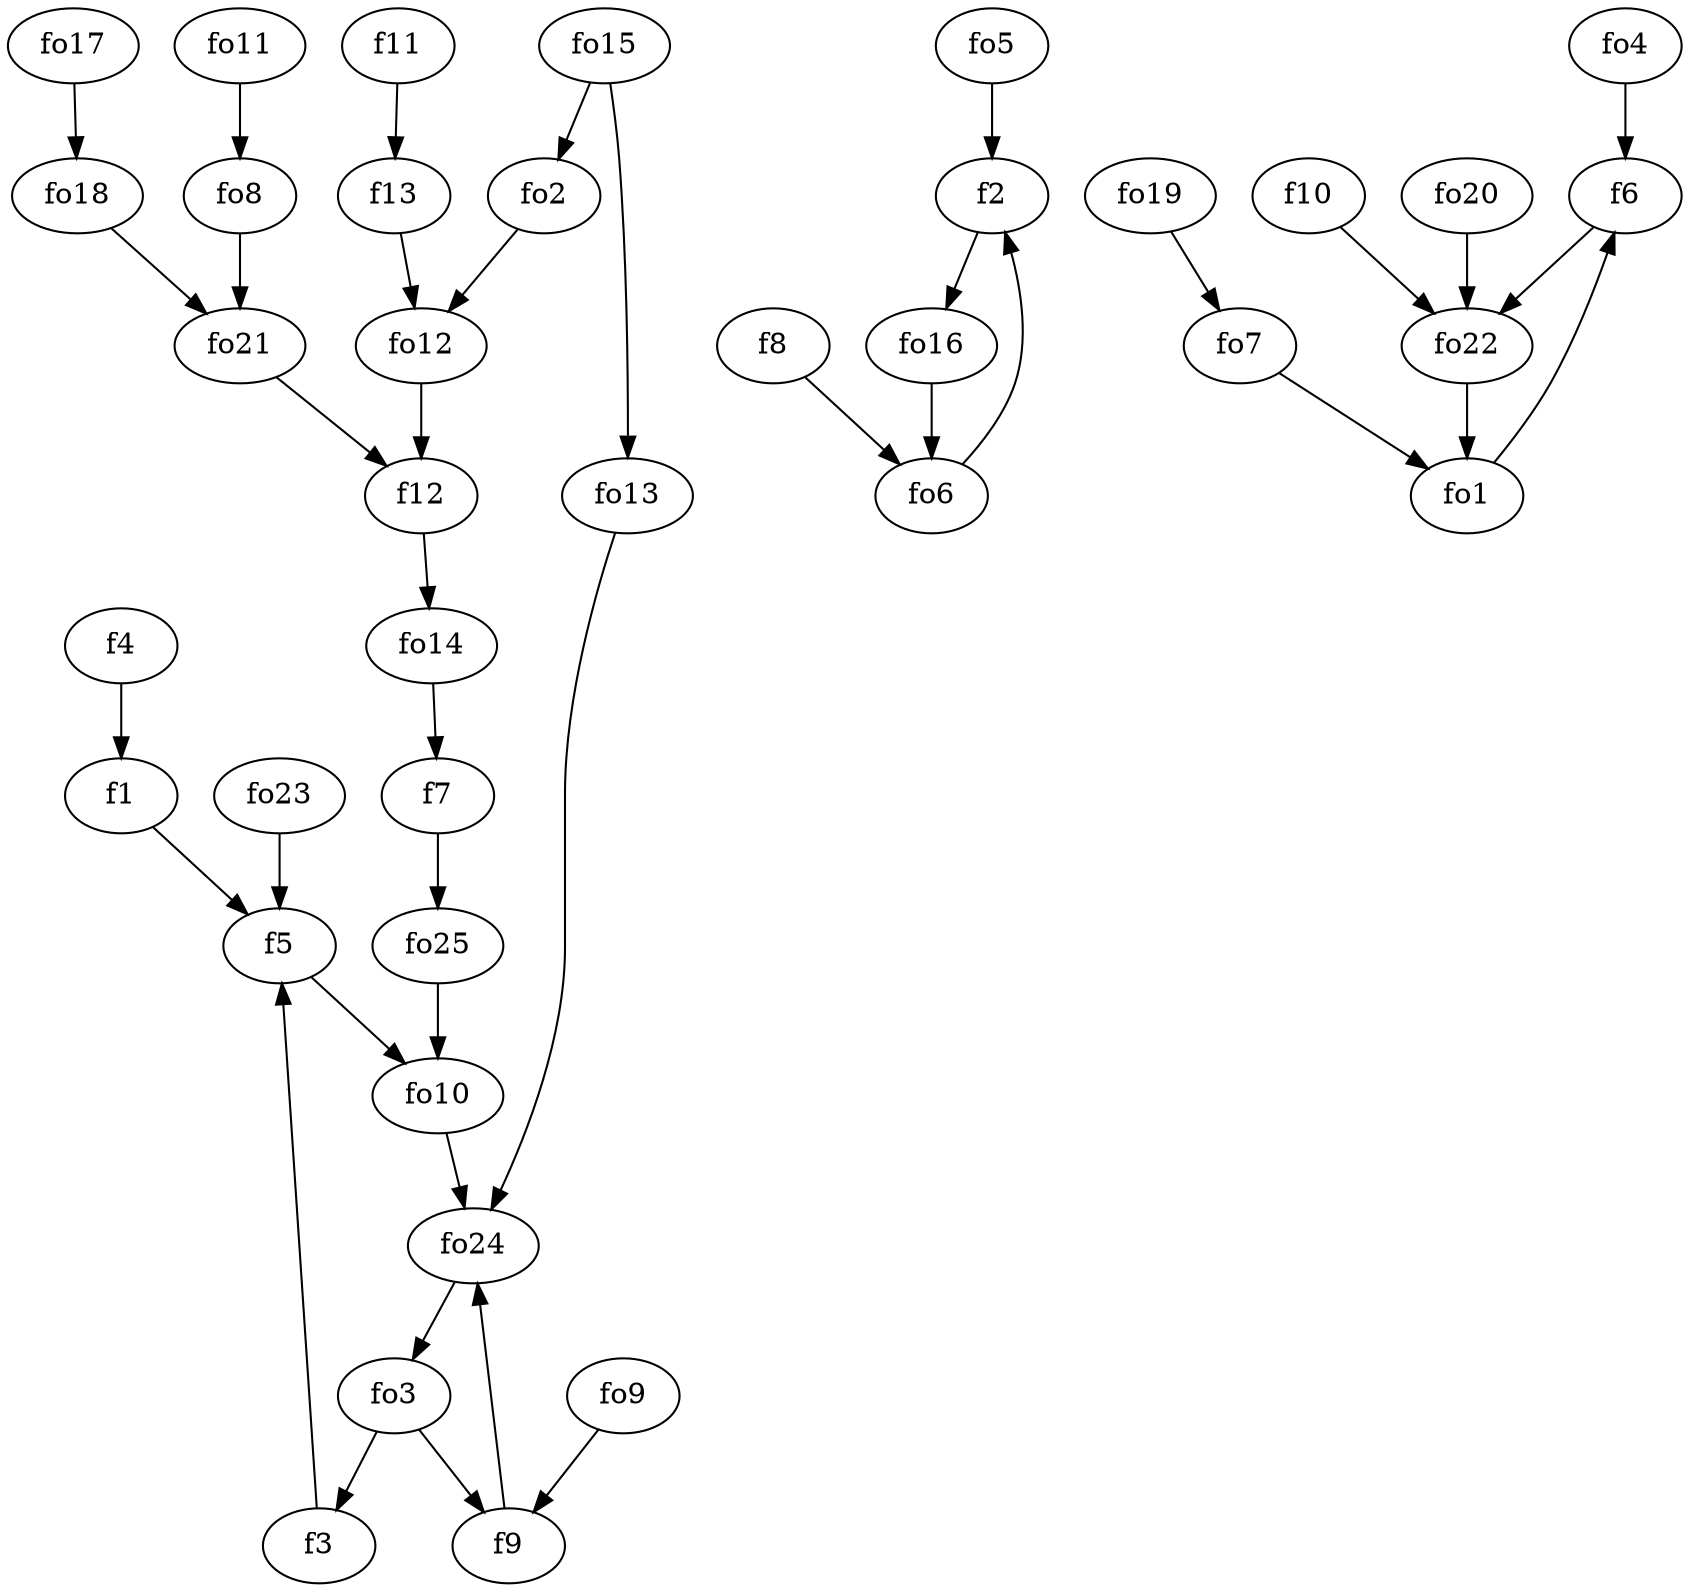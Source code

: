strict digraph  {
f1;
f2;
f3;
f4;
f5;
f6;
f7;
f8;
f9;
f10;
f11;
f12;
f13;
fo1;
fo2;
fo3;
fo4;
fo5;
fo6;
fo7;
fo8;
fo9;
fo10;
fo11;
fo12;
fo13;
fo14;
fo15;
fo16;
fo17;
fo18;
fo19;
fo20;
fo21;
fo22;
fo23;
fo24;
fo25;
f1 -> f5  [weight=2];
f2 -> fo16  [weight=2];
f3 -> f5  [weight=2];
f4 -> f1  [weight=2];
f5 -> fo10  [weight=2];
f6 -> fo22  [weight=2];
f7 -> fo25  [weight=2];
f8 -> fo6  [weight=2];
f9 -> fo24  [weight=2];
f10 -> fo22  [weight=2];
f11 -> f13  [weight=2];
f12 -> fo14  [weight=2];
f13 -> fo12  [weight=2];
fo1 -> f6  [weight=2];
fo2 -> fo12  [weight=2];
fo3 -> f9  [weight=2];
fo3 -> f3  [weight=2];
fo4 -> f6  [weight=2];
fo5 -> f2  [weight=2];
fo6 -> f2  [weight=2];
fo7 -> fo1  [weight=2];
fo8 -> fo21  [weight=2];
fo9 -> f9  [weight=2];
fo10 -> fo24  [weight=2];
fo11 -> fo8  [weight=2];
fo12 -> f12  [weight=2];
fo13 -> fo24  [weight=2];
fo14 -> f7  [weight=2];
fo15 -> fo2  [weight=2];
fo15 -> fo13  [weight=2];
fo16 -> fo6  [weight=2];
fo17 -> fo18  [weight=2];
fo18 -> fo21  [weight=2];
fo19 -> fo7  [weight=2];
fo20 -> fo22  [weight=2];
fo21 -> f12  [weight=2];
fo22 -> fo1  [weight=2];
fo23 -> f5  [weight=2];
fo24 -> fo3  [weight=2];
fo25 -> fo10  [weight=2];
}
